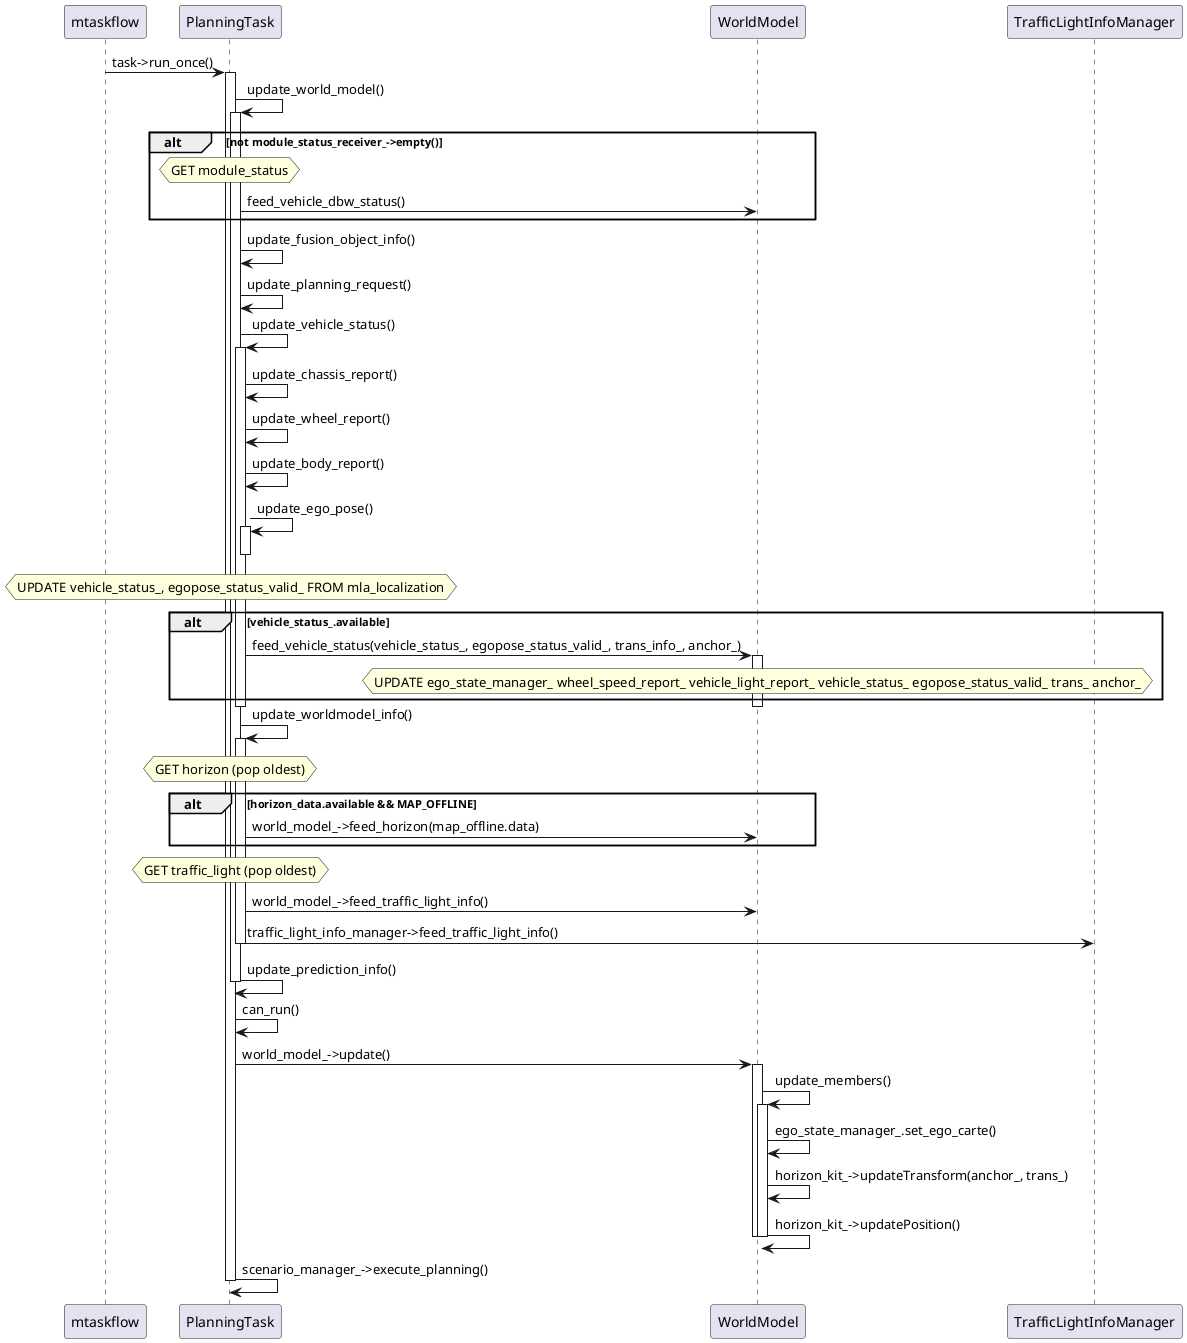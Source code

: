 @startuml
participant mtaskflow
mtaskflow -> PlanningTask ++ : task->run_once()

PlanningTask -> PlanningTask ++ : update_world_model()
alt not module_status_receiver_->empty()
hnote over PlanningTask : GET module_status
PlanningTask -> WorldModel : feed_vehicle_dbw_status()
end

PlanningTask -> PlanningTask : update_fusion_object_info()
PlanningTask -> PlanningTask : update_planning_request()
PlanningTask -> PlanningTask ++ : update_vehicle_status()
PlanningTask -> PlanningTask : update_chassis_report()
PlanningTask -> PlanningTask : update_wheel_report()
PlanningTask -> PlanningTask : update_body_report()
PlanningTask -> PlanningTask ++ : update_ego_pose()
hnote over PlanningTask : UPDATE vehicle_status_, egopose_status_valid_ FROM mla_localization
deactivate
alt vehicle_status_.available
PlanningTask -> WorldModel ++ : feed_vehicle_status(vehicle_status_, egopose_status_valid_, trans_info_, anchor_)
hnote over WorldModel : UPDATE ego_state_manager_ wheel_speed_report_ vehicle_light_report_ vehicle_status_ egopose_status_valid_ trans_ anchor_
end
deactivate
deactivate
PlanningTask -> PlanningTask ++ : update_worldmodel_info()
hnote over PlanningTask : GET horizon (pop oldest)
alt horizon_data.available && MAP_OFFLINE
PlanningTask -> WorldModel : world_model_->feed_horizon(map_offline.data)
end
hnote over PlanningTask : GET traffic_light (pop oldest)
PlanningTask -> WorldModel : world_model_->feed_traffic_light_info()
PlanningTask -> TrafficLightInfoManager : traffic_light_info_manager->feed_traffic_light_info()
deactivate
PlanningTask -> PlanningTask : update_prediction_info()
deactivate
PlanningTask -> PlanningTask : can_run()
PlanningTask -> WorldModel ++ : world_model_->update()
WorldModel -> WorldModel ++ : update_members()
WorldModel -> WorldModel : ego_state_manager_.set_ego_carte()
WorldModel -> WorldModel : horizon_kit_->updateTransform(anchor_, trans_)
WorldModel -> WorldModel : horizon_kit_->updatePosition() 
deactivate
deactivate
PlanningTask -> PlanningTask : scenario_manager_->execute_planning()
deactivate
@enduml